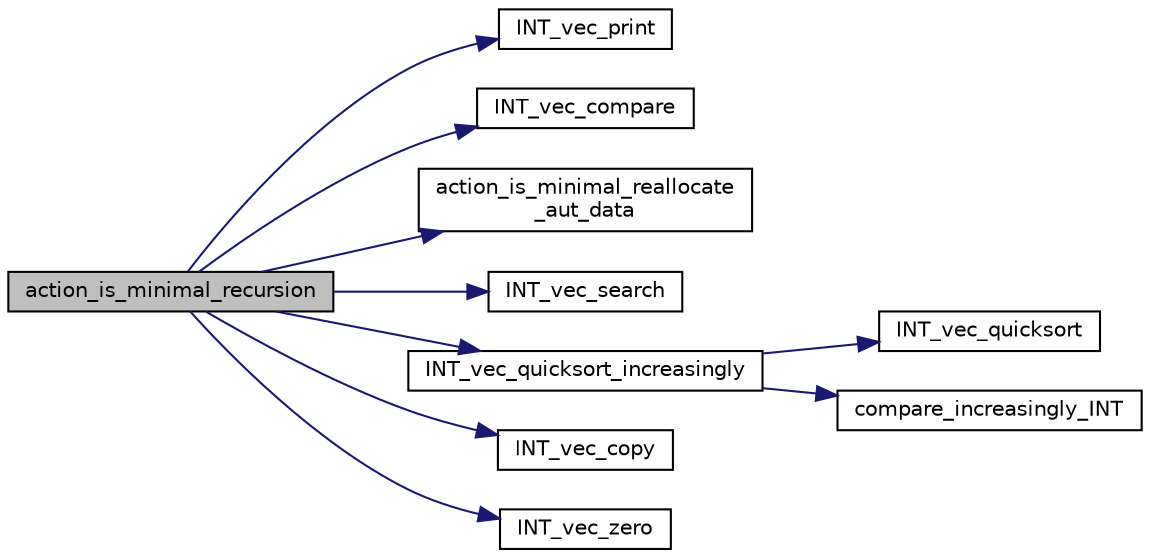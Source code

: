 digraph "action_is_minimal_recursion"
{
  edge [fontname="Helvetica",fontsize="10",labelfontname="Helvetica",labelfontsize="10"];
  node [fontname="Helvetica",fontsize="10",shape=record];
  rankdir="LR";
  Node24 [label="action_is_minimal_recursion",height=0.2,width=0.4,color="black", fillcolor="grey75", style="filled", fontcolor="black"];
  Node24 -> Node25 [color="midnightblue",fontsize="10",style="solid",fontname="Helvetica"];
  Node25 [label="INT_vec_print",height=0.2,width=0.4,color="black", fillcolor="white", style="filled",URL="$df/dbf/sajeeb_8_c.html#a79a5901af0b47dd0d694109543c027fe"];
  Node24 -> Node26 [color="midnightblue",fontsize="10",style="solid",fontname="Helvetica"];
  Node26 [label="INT_vec_compare",height=0.2,width=0.4,color="black", fillcolor="white", style="filled",URL="$d5/de2/foundations_2data__structures_2data__structures_8h.html#ac1a17fca23fb4a338aef8547a4c2fded"];
  Node24 -> Node27 [color="midnightblue",fontsize="10",style="solid",fontname="Helvetica"];
  Node27 [label="action_is_minimal_reallocate\l_aut_data",height=0.2,width=0.4,color="black", fillcolor="white", style="filled",URL="$d8/d9e/backtrack_8_c.html#a275c8ab9b20fbd42425ce49d48b04011"];
  Node24 -> Node28 [color="midnightblue",fontsize="10",style="solid",fontname="Helvetica"];
  Node28 [label="INT_vec_search",height=0.2,width=0.4,color="black", fillcolor="white", style="filled",URL="$d5/de2/foundations_2data__structures_2data__structures_8h.html#ad103ef2316a1f671bdb68fd9cd9ba945"];
  Node24 -> Node29 [color="midnightblue",fontsize="10",style="solid",fontname="Helvetica"];
  Node29 [label="INT_vec_quicksort_increasingly",height=0.2,width=0.4,color="black", fillcolor="white", style="filled",URL="$d5/de2/foundations_2data__structures_2data__structures_8h.html#a31ccee746bc644f58816c67bc3a0e237"];
  Node29 -> Node30 [color="midnightblue",fontsize="10",style="solid",fontname="Helvetica"];
  Node30 [label="INT_vec_quicksort",height=0.2,width=0.4,color="black", fillcolor="white", style="filled",URL="$d4/dd7/sorting_8_c.html#a06b413b423531ad098e9536031cc91ef"];
  Node29 -> Node31 [color="midnightblue",fontsize="10",style="solid",fontname="Helvetica"];
  Node31 [label="compare_increasingly_INT",height=0.2,width=0.4,color="black", fillcolor="white", style="filled",URL="$d4/dd7/sorting_8_c.html#aa182150f114c64f81fcefcbc6d292790"];
  Node24 -> Node32 [color="midnightblue",fontsize="10",style="solid",fontname="Helvetica"];
  Node32 [label="INT_vec_copy",height=0.2,width=0.4,color="black", fillcolor="white", style="filled",URL="$df/dbf/sajeeb_8_c.html#ac2d875e27e009af6ec04d17254d11075"];
  Node24 -> Node33 [color="midnightblue",fontsize="10",style="solid",fontname="Helvetica"];
  Node33 [label="INT_vec_zero",height=0.2,width=0.4,color="black", fillcolor="white", style="filled",URL="$df/dbf/sajeeb_8_c.html#aa8c9c7977203577026080f546fe4980f"];
}
